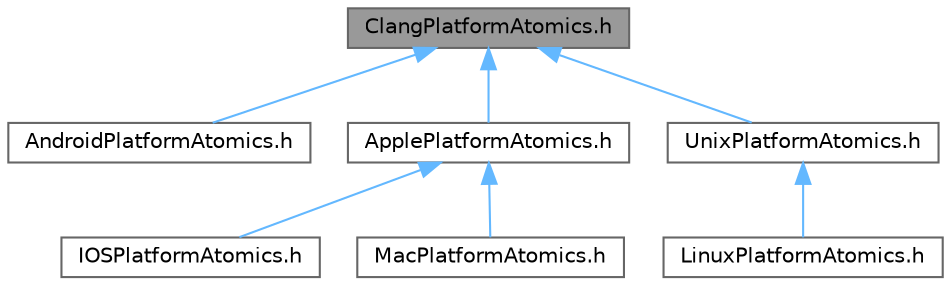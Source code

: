 digraph "ClangPlatformAtomics.h"
{
 // INTERACTIVE_SVG=YES
 // LATEX_PDF_SIZE
  bgcolor="transparent";
  edge [fontname=Helvetica,fontsize=10,labelfontname=Helvetica,labelfontsize=10];
  node [fontname=Helvetica,fontsize=10,shape=box,height=0.2,width=0.4];
  Node1 [id="Node000001",label="ClangPlatformAtomics.h",height=0.2,width=0.4,color="gray40", fillcolor="grey60", style="filled", fontcolor="black",tooltip=" "];
  Node1 -> Node2 [id="edge1_Node000001_Node000002",dir="back",color="steelblue1",style="solid",tooltip=" "];
  Node2 [id="Node000002",label="AndroidPlatformAtomics.h",height=0.2,width=0.4,color="grey40", fillcolor="white", style="filled",URL="$d2/d8a/AndroidPlatformAtomics_8h.html",tooltip=" "];
  Node1 -> Node3 [id="edge2_Node000001_Node000003",dir="back",color="steelblue1",style="solid",tooltip=" "];
  Node3 [id="Node000003",label="ApplePlatformAtomics.h",height=0.2,width=0.4,color="grey40", fillcolor="white", style="filled",URL="$dc/d59/ApplePlatformAtomics_8h.html",tooltip=" "];
  Node3 -> Node4 [id="edge3_Node000003_Node000004",dir="back",color="steelblue1",style="solid",tooltip=" "];
  Node4 [id="Node000004",label="IOSPlatformAtomics.h",height=0.2,width=0.4,color="grey40", fillcolor="white", style="filled",URL="$d5/dfb/IOSPlatformAtomics_8h.html",tooltip=" "];
  Node3 -> Node5 [id="edge4_Node000003_Node000005",dir="back",color="steelblue1",style="solid",tooltip=" "];
  Node5 [id="Node000005",label="MacPlatformAtomics.h",height=0.2,width=0.4,color="grey40", fillcolor="white", style="filled",URL="$dd/d64/MacPlatformAtomics_8h.html",tooltip=" "];
  Node1 -> Node6 [id="edge5_Node000001_Node000006",dir="back",color="steelblue1",style="solid",tooltip=" "];
  Node6 [id="Node000006",label="UnixPlatformAtomics.h",height=0.2,width=0.4,color="grey40", fillcolor="white", style="filled",URL="$d2/dad/UnixPlatformAtomics_8h.html",tooltip=" "];
  Node6 -> Node7 [id="edge6_Node000006_Node000007",dir="back",color="steelblue1",style="solid",tooltip=" "];
  Node7 [id="Node000007",label="LinuxPlatformAtomics.h",height=0.2,width=0.4,color="grey40", fillcolor="white", style="filled",URL="$de/d23/LinuxPlatformAtomics_8h.html",tooltip=" "];
}
